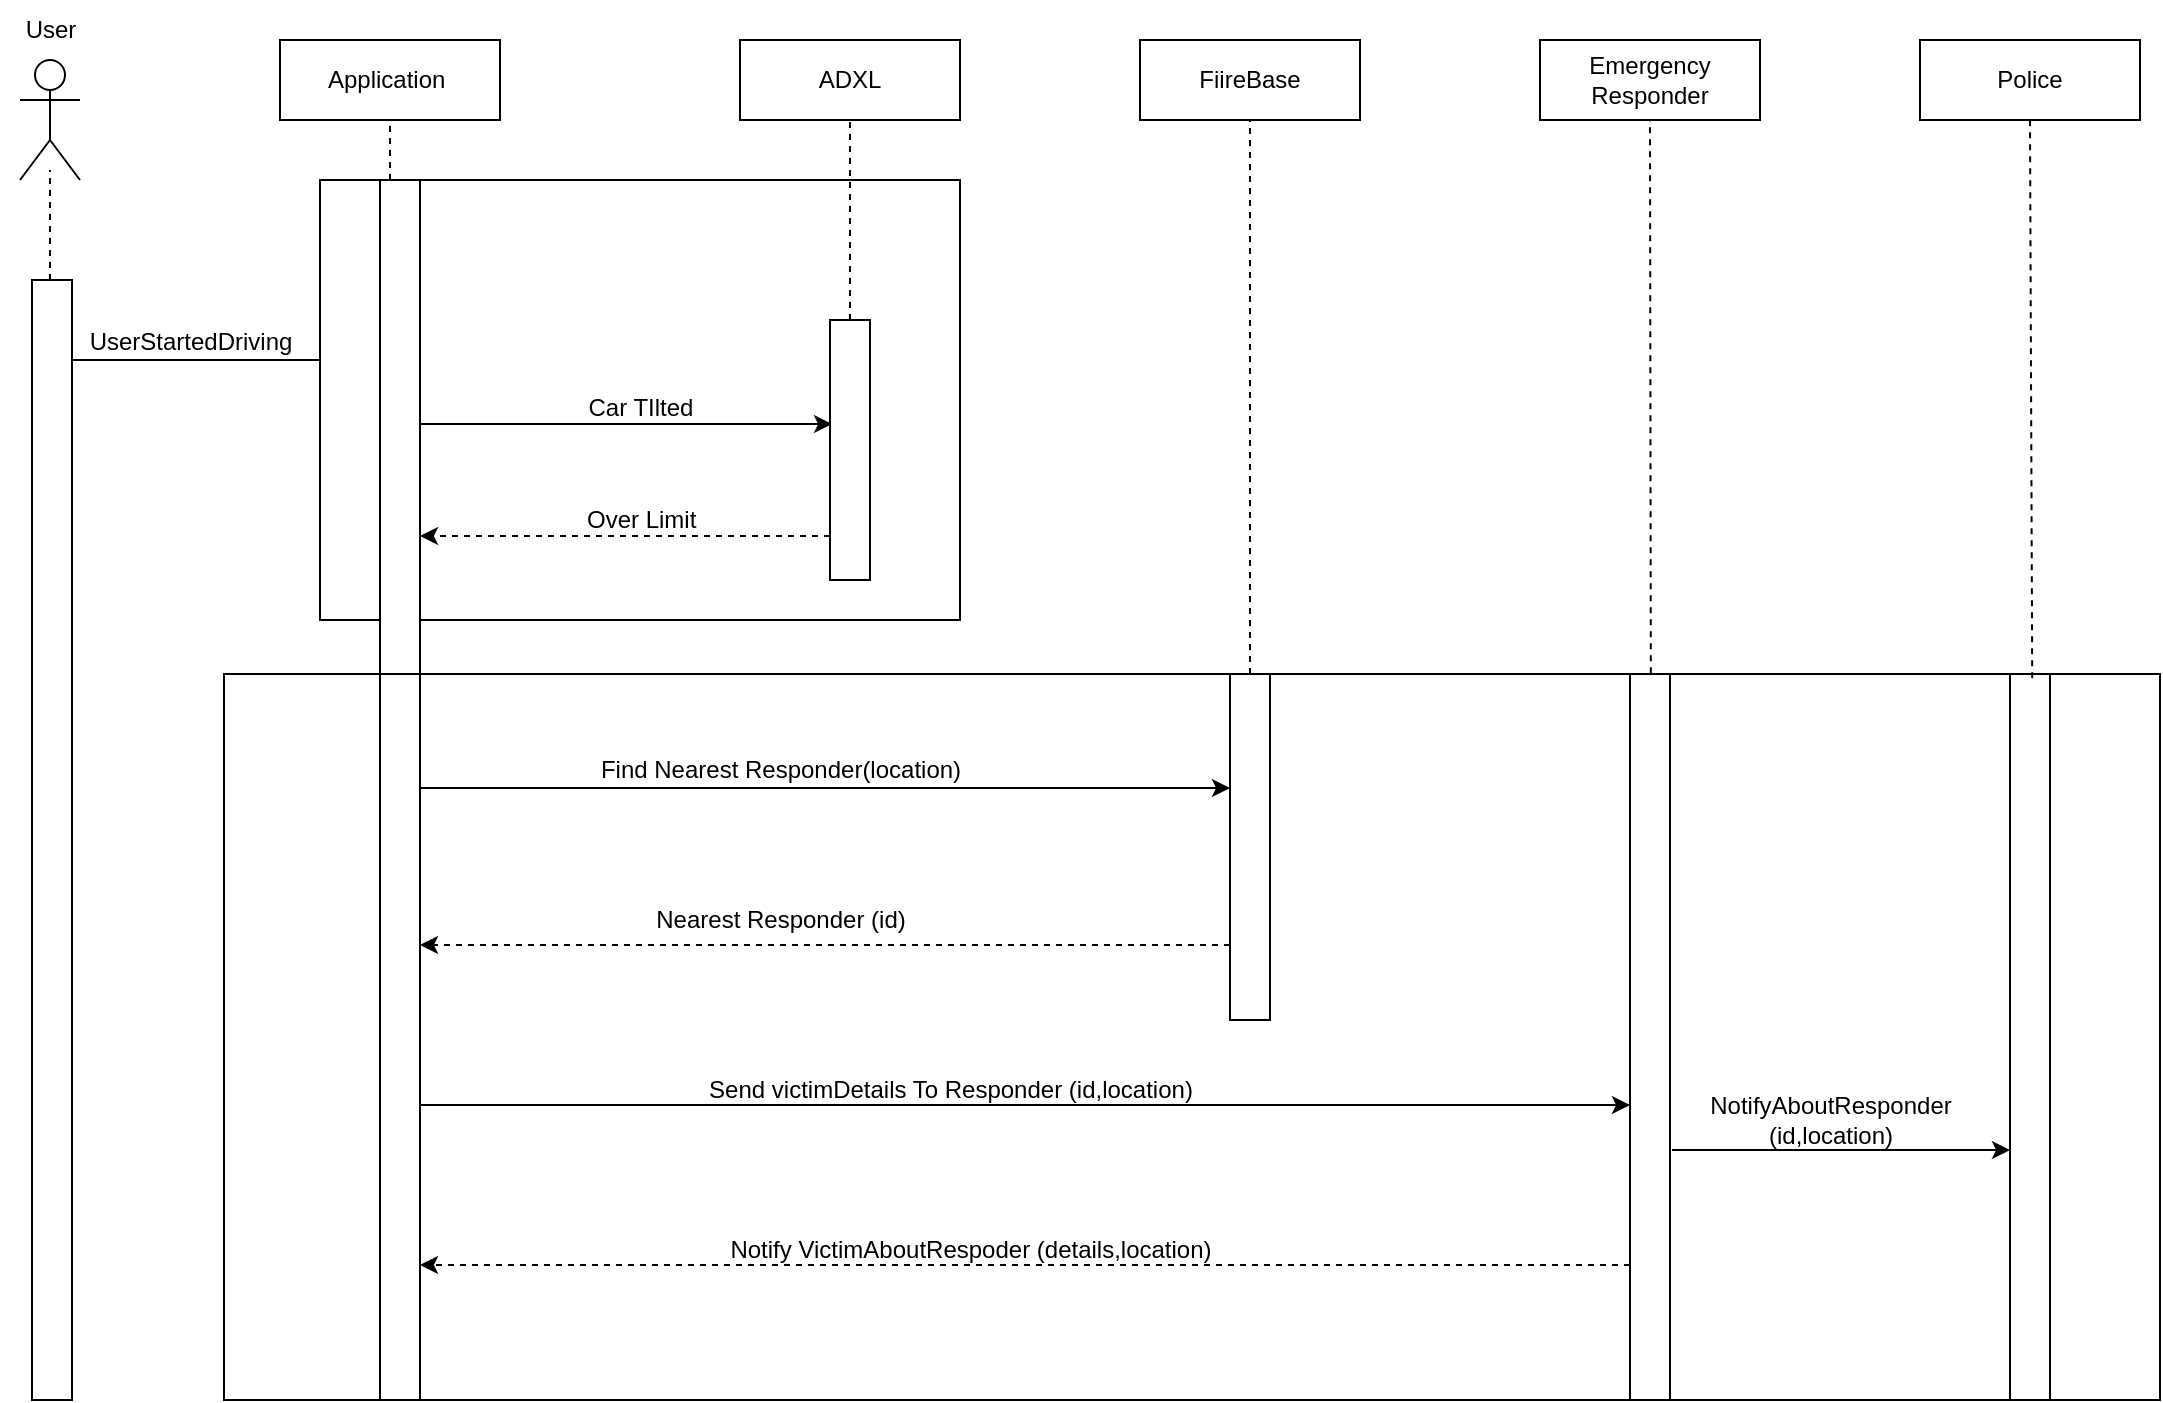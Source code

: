 <mxfile version="24.2.7" type="google">
  <diagram name="Page-1" id="vStwQgWBrpJWu-ntzd77">
    <mxGraphModel grid="1" page="1" gridSize="10" guides="1" tooltips="1" connect="1" arrows="1" fold="1" pageScale="1" pageWidth="827" pageHeight="1169" math="0" shadow="0">
      <root>
        <mxCell id="0" />
        <mxCell id="1" parent="0" />
        <mxCell id="H_cPJ4cumtkEdVUN3Wfh-1" value="" style="shape=umlActor;verticalLabelPosition=bottom;verticalAlign=top;html=1;outlineConnect=0;" vertex="1" parent="1">
          <mxGeometry x="130" y="130" width="30" height="60" as="geometry" />
        </mxCell>
        <mxCell id="H_cPJ4cumtkEdVUN3Wfh-2" value="User" style="text;html=1;align=center;verticalAlign=middle;resizable=0;points=[];autosize=1;strokeColor=none;fillColor=none;" vertex="1" parent="1">
          <mxGeometry x="120" y="100" width="50" height="30" as="geometry" />
        </mxCell>
        <mxCell id="H_cPJ4cumtkEdVUN3Wfh-26" style="edgeStyle=orthogonalEdgeStyle;shape=connector;curved=0;rounded=0;orthogonalLoop=1;jettySize=auto;html=1;labelBackgroundColor=default;strokeColor=default;align=center;verticalAlign=middle;fontFamily=Helvetica;fontSize=11;fontColor=default;endArrow=classic;" edge="1" parent="1">
          <mxGeometry relative="1" as="geometry">
            <mxPoint x="156" y="280" as="sourcePoint" />
            <mxPoint x="310" y="280" as="targetPoint" />
          </mxGeometry>
        </mxCell>
        <mxCell id="H_cPJ4cumtkEdVUN3Wfh-3" value="" style="html=1;points=[[0,0,0,0,5],[0,1,0,0,-5],[1,0,0,0,5],[1,1,0,0,-5]];perimeter=orthogonalPerimeter;outlineConnect=0;targetShapes=umlLifeline;portConstraint=eastwest;newEdgeStyle={&quot;curved&quot;:0,&quot;rounded&quot;:0};" vertex="1" parent="1">
          <mxGeometry x="136" y="240" width="20" height="560" as="geometry" />
        </mxCell>
        <mxCell id="H_cPJ4cumtkEdVUN3Wfh-7" value="" style="endArrow=none;dashed=1;html=1;rounded=0;" edge="1" parent="1">
          <mxGeometry width="50" height="50" relative="1" as="geometry">
            <mxPoint x="145.0" y="240" as="sourcePoint" />
            <mxPoint x="145" y="185" as="targetPoint" />
          </mxGeometry>
        </mxCell>
        <mxCell id="H_cPJ4cumtkEdVUN3Wfh-8" value="ADXL" style="rounded=0;whiteSpace=wrap;html=1;" vertex="1" parent="1">
          <mxGeometry x="490" y="120" width="110" height="40" as="geometry" />
        </mxCell>
        <mxCell id="H_cPJ4cumtkEdVUN3Wfh-10" value="Police" style="rounded=0;whiteSpace=wrap;html=1;" vertex="1" parent="1">
          <mxGeometry x="1080" y="120" width="110" height="40" as="geometry" />
        </mxCell>
        <mxCell id="H_cPJ4cumtkEdVUN3Wfh-11" value="Application&amp;nbsp;" style="rounded=0;whiteSpace=wrap;html=1;" vertex="1" parent="1">
          <mxGeometry x="260" y="120" width="110" height="40" as="geometry" />
        </mxCell>
        <mxCell id="H_cPJ4cumtkEdVUN3Wfh-12" value="FiireBase" style="rounded=0;whiteSpace=wrap;html=1;" vertex="1" parent="1">
          <mxGeometry x="690" y="120" width="110" height="40" as="geometry" />
        </mxCell>
        <mxCell id="H_cPJ4cumtkEdVUN3Wfh-13" value="Emergency Responder" style="rounded=0;whiteSpace=wrap;html=1;" vertex="1" parent="1">
          <mxGeometry x="890" y="120" width="110" height="40" as="geometry" />
        </mxCell>
        <mxCell id="H_cPJ4cumtkEdVUN3Wfh-15" value="" style="rounded=0;whiteSpace=wrap;html=1;movable=0;resizable=0;rotatable=0;deletable=0;editable=0;locked=1;connectable=0;" vertex="1" parent="1">
          <mxGeometry x="280" y="190" width="320" height="220" as="geometry" />
        </mxCell>
        <mxCell id="H_cPJ4cumtkEdVUN3Wfh-19" style="edgeStyle=orthogonalEdgeStyle;rounded=0;orthogonalLoop=1;jettySize=auto;html=1;curved=0;" edge="1" parent="1">
          <mxGeometry relative="1" as="geometry">
            <mxPoint x="321" y="312" as="sourcePoint" />
            <mxPoint x="536" y="312.059" as="targetPoint" />
            <Array as="points">
              <mxPoint x="429" y="313" />
            </Array>
          </mxGeometry>
        </mxCell>
        <mxCell id="H_cPJ4cumtkEdVUN3Wfh-16" value="" style="html=1;points=[[0,0,0,0,5],[0,1,0,0,-5],[1,0,0,0,5],[1,1,0,0,-5]];perimeter=orthogonalPerimeter;outlineConnect=0;targetShapes=umlLifeline;portConstraint=eastwest;newEdgeStyle={&quot;curved&quot;:0,&quot;rounded&quot;:0};" vertex="1" parent="1">
          <mxGeometry x="310" y="190" width="20" height="247" as="geometry" />
        </mxCell>
        <mxCell id="H_cPJ4cumtkEdVUN3Wfh-23" value="" style="endArrow=none;dashed=1;html=1;rounded=0;entryX=0.5;entryY=1;entryDx=0;entryDy=0;" edge="1" parent="1" source="H_cPJ4cumtkEdVUN3Wfh-17" target="H_cPJ4cumtkEdVUN3Wfh-8">
          <mxGeometry width="50" height="50" relative="1" as="geometry">
            <mxPoint x="580" y="270" as="sourcePoint" />
            <mxPoint x="795" y="270" as="targetPoint" />
          </mxGeometry>
        </mxCell>
        <mxCell id="H_cPJ4cumtkEdVUN3Wfh-17" value="" style="html=1;points=[[0,0,0,0,5],[0,1,0,0,-5],[1,0,0,0,5],[1,1,0,0,-5]];perimeter=orthogonalPerimeter;outlineConnect=0;targetShapes=umlLifeline;portConstraint=eastwest;newEdgeStyle={&quot;curved&quot;:0,&quot;rounded&quot;:0};" vertex="1" parent="1">
          <mxGeometry x="535" y="260" width="20" height="130" as="geometry" />
        </mxCell>
        <mxCell id="H_cPJ4cumtkEdVUN3Wfh-28" value="" style="endArrow=none;dashed=1;html=1;rounded=0;labelBackgroundColor=default;strokeColor=default;align=center;verticalAlign=middle;fontFamily=Helvetica;fontSize=11;fontColor=default;shape=connector;curved=0;entryX=0.5;entryY=1;entryDx=0;entryDy=0;exitX=0.5;exitY=1;exitDx=0;exitDy=0;exitPerimeter=0;" edge="1" parent="1" target="H_cPJ4cumtkEdVUN3Wfh-11">
          <mxGeometry width="50" height="50" relative="1" as="geometry">
            <mxPoint x="315" y="190" as="sourcePoint" />
            <mxPoint x="600" y="400" as="targetPoint" />
            <Array as="points" />
          </mxGeometry>
        </mxCell>
        <mxCell id="H_cPJ4cumtkEdVUN3Wfh-30" value="" style="endArrow=classic;html=1;rounded=0;labelBackgroundColor=default;strokeColor=default;align=center;verticalAlign=middle;fontFamily=Helvetica;fontSize=11;fontColor=default;shape=connector;curved=0;dashed=1;" edge="1" parent="1">
          <mxGeometry width="50" height="50" relative="1" as="geometry">
            <mxPoint x="535" y="368" as="sourcePoint" />
            <mxPoint x="330" y="368" as="targetPoint" />
          </mxGeometry>
        </mxCell>
        <mxCell id="H_cPJ4cumtkEdVUN3Wfh-31" value="" style="rounded=0;whiteSpace=wrap;html=1;fontFamily=Helvetica;fontSize=11;fontColor=default;" vertex="1" parent="1">
          <mxGeometry x="232" y="437" width="968" height="363" as="geometry" />
        </mxCell>
        <mxCell id="H_cPJ4cumtkEdVUN3Wfh-32" value="" style="html=1;points=[[0,0,0,0,5],[0,1,0,0,-5],[1,0,0,0,5],[1,1,0,0,-5]];perimeter=orthogonalPerimeter;outlineConnect=0;targetShapes=umlLifeline;portConstraint=eastwest;newEdgeStyle={&quot;curved&quot;:0,&quot;rounded&quot;:0};" vertex="1" parent="1">
          <mxGeometry x="310" y="437" width="20" height="363" as="geometry" />
        </mxCell>
        <mxCell id="H_cPJ4cumtkEdVUN3Wfh-35" value="" style="html=1;points=[[0,0,0,0,5],[0,1,0,0,-5],[1,0,0,0,5],[1,1,0,0,-5]];perimeter=orthogonalPerimeter;outlineConnect=0;targetShapes=umlLifeline;portConstraint=eastwest;newEdgeStyle={&quot;curved&quot;:0,&quot;rounded&quot;:0};" vertex="1" parent="1">
          <mxGeometry x="735" y="437" width="20" height="173" as="geometry" />
        </mxCell>
        <mxCell id="lvrhKll8r4dVkK4WoEGr-1" value="" style="html=1;points=[[0,0,0,0,5],[0,1,0,0,-5],[1,0,0,0,5],[1,1,0,0,-5]];perimeter=orthogonalPerimeter;outlineConnect=0;targetShapes=umlLifeline;portConstraint=eastwest;newEdgeStyle={&quot;curved&quot;:0,&quot;rounded&quot;:0};" vertex="1" parent="1">
          <mxGeometry x="935" y="437" width="20" height="363" as="geometry" />
        </mxCell>
        <mxCell id="lvrhKll8r4dVkK4WoEGr-3" value="UserStartedDriving" style="text;html=1;align=center;verticalAlign=middle;resizable=0;points=[];autosize=1;strokeColor=none;fillColor=none;" vertex="1" parent="1">
          <mxGeometry x="154.5" y="256" width="120" height="30" as="geometry" />
        </mxCell>
        <mxCell id="lvrhKll8r4dVkK4WoEGr-5" value="" style="html=1;points=[[0,0,0,0,5],[0,1,0,0,-5],[1,0,0,0,5],[1,1,0,0,-5]];perimeter=orthogonalPerimeter;outlineConnect=0;targetShapes=umlLifeline;portConstraint=eastwest;newEdgeStyle={&quot;curved&quot;:0,&quot;rounded&quot;:0};" vertex="1" parent="1">
          <mxGeometry x="1125" y="437" width="20" height="363" as="geometry" />
        </mxCell>
        <mxCell id="lvrhKll8r4dVkK4WoEGr-6" value="" style="endArrow=classic;html=1;rounded=0;dashed=1;" edge="1" parent="1">
          <mxGeometry width="50" height="50" relative="1" as="geometry">
            <mxPoint x="935" y="732.5" as="sourcePoint" />
            <mxPoint x="330" y="732.5" as="targetPoint" />
            <Array as="points" />
          </mxGeometry>
        </mxCell>
        <mxCell id="lvrhKll8r4dVkK4WoEGr-7" value="" style="endArrow=classic;html=1;rounded=0;" edge="1" parent="1">
          <mxGeometry width="50" height="50" relative="1" as="geometry">
            <mxPoint x="330" y="652.5" as="sourcePoint" />
            <mxPoint x="935" y="652.5" as="targetPoint" />
          </mxGeometry>
        </mxCell>
        <mxCell id="lvrhKll8r4dVkK4WoEGr-8" value="" style="endArrow=classic;html=1;rounded=0;" edge="1" parent="1">
          <mxGeometry width="50" height="50" relative="1" as="geometry">
            <mxPoint x="330" y="494" as="sourcePoint" />
            <mxPoint x="735" y="494" as="targetPoint" />
          </mxGeometry>
        </mxCell>
        <mxCell id="lvrhKll8r4dVkK4WoEGr-10" value="" style="endArrow=classic;html=1;rounded=0;dashed=1;" edge="1" parent="1">
          <mxGeometry width="50" height="50" relative="1" as="geometry">
            <mxPoint x="735" y="572.5" as="sourcePoint" />
            <mxPoint x="330" y="572.5" as="targetPoint" />
          </mxGeometry>
        </mxCell>
        <mxCell id="lvrhKll8r4dVkK4WoEGr-12" value="" style="endArrow=classic;html=1;rounded=0;" edge="1" parent="1" target="lvrhKll8r4dVkK4WoEGr-5">
          <mxGeometry width="50" height="50" relative="1" as="geometry">
            <mxPoint x="956" y="675" as="sourcePoint" />
            <mxPoint x="1119" y="674.5" as="targetPoint" />
          </mxGeometry>
        </mxCell>
        <mxCell id="xUR3KiL1IiHIAuMzszym-3" value="" style="endArrow=none;dashed=1;html=1;rounded=0;entryX=0.5;entryY=1;entryDx=0;entryDy=0;" edge="1" parent="1" source="H_cPJ4cumtkEdVUN3Wfh-35" target="H_cPJ4cumtkEdVUN3Wfh-12">
          <mxGeometry width="50" height="50" relative="1" as="geometry">
            <mxPoint x="620" y="270" as="sourcePoint" />
            <mxPoint x="620" y="170" as="targetPoint" />
          </mxGeometry>
        </mxCell>
        <mxCell id="xUR3KiL1IiHIAuMzszym-4" value="" style="endArrow=none;dashed=1;html=1;rounded=0;entryX=0.5;entryY=1;entryDx=0;entryDy=0;exitX=0.737;exitY=-0.001;exitDx=0;exitDy=0;exitPerimeter=0;" edge="1" parent="1" source="H_cPJ4cumtkEdVUN3Wfh-31" target="H_cPJ4cumtkEdVUN3Wfh-13">
          <mxGeometry width="50" height="50" relative="1" as="geometry">
            <mxPoint x="803" y="447" as="sourcePoint" />
            <mxPoint x="803" y="170" as="targetPoint" />
          </mxGeometry>
        </mxCell>
        <mxCell id="xUR3KiL1IiHIAuMzszym-5" value="" style="endArrow=none;dashed=1;html=1;rounded=0;entryX=0.5;entryY=1;entryDx=0;entryDy=0;exitX=0.934;exitY=0.006;exitDx=0;exitDy=0;exitPerimeter=0;" edge="1" parent="1" source="H_cPJ4cumtkEdVUN3Wfh-31" target="H_cPJ4cumtkEdVUN3Wfh-10">
          <mxGeometry width="50" height="50" relative="1" as="geometry">
            <mxPoint x="1130" y="420" as="sourcePoint" />
            <mxPoint x="983" y="170" as="targetPoint" />
          </mxGeometry>
        </mxCell>
        <mxCell id="xUR3KiL1IiHIAuMzszym-6" value="Car TIlted" style="text;html=1;align=center;verticalAlign=middle;resizable=0;points=[];autosize=1;strokeColor=none;fillColor=none;" vertex="1" parent="1">
          <mxGeometry x="400" y="289" width="80" height="30" as="geometry" />
        </mxCell>
        <mxCell id="xUR3KiL1IiHIAuMzszym-8" value="Over Limit&amp;nbsp;" style="text;html=1;align=center;verticalAlign=middle;resizable=0;points=[];autosize=1;strokeColor=none;fillColor=none;" vertex="1" parent="1">
          <mxGeometry x="402" y="345" width="80" height="30" as="geometry" />
        </mxCell>
        <mxCell id="xUR3KiL1IiHIAuMzszym-9" value="Find Nearest Responder(location)" style="text;html=1;align=center;verticalAlign=middle;resizable=0;points=[];autosize=1;strokeColor=none;fillColor=none;" vertex="1" parent="1">
          <mxGeometry x="410" y="470" width="200" height="30" as="geometry" />
        </mxCell>
        <mxCell id="xUR3KiL1IiHIAuMzszym-10" value="Nearest Responder (id)" style="text;html=1;align=center;verticalAlign=middle;resizable=0;points=[];autosize=1;strokeColor=none;fillColor=none;" vertex="1" parent="1">
          <mxGeometry x="435" y="545" width="150" height="30" as="geometry" />
        </mxCell>
        <mxCell id="xUR3KiL1IiHIAuMzszym-11" value="Send victimDetails To Responder (id,location)" style="text;html=1;align=center;verticalAlign=middle;resizable=0;points=[];autosize=1;strokeColor=none;fillColor=none;" vertex="1" parent="1">
          <mxGeometry x="460" y="630" width="270" height="30" as="geometry" />
        </mxCell>
        <mxCell id="xUR3KiL1IiHIAuMzszym-12" value="Notify VictimAboutRespoder (details,location)" style="text;html=1;align=center;verticalAlign=middle;resizable=0;points=[];autosize=1;strokeColor=none;fillColor=none;" vertex="1" parent="1">
          <mxGeometry x="475" y="710" width="260" height="30" as="geometry" />
        </mxCell>
        <mxCell id="xUR3KiL1IiHIAuMzszym-13" value="NotifyAboutResponder &lt;br&gt;(id,location)" style="text;html=1;align=center;verticalAlign=middle;resizable=0;points=[];autosize=1;strokeColor=none;fillColor=none;" vertex="1" parent="1">
          <mxGeometry x="965" y="640" width="140" height="40" as="geometry" />
        </mxCell>
      </root>
    </mxGraphModel>
  </diagram>
</mxfile>
